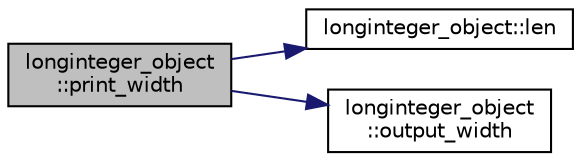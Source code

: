 digraph "longinteger_object::print_width"
{
  edge [fontname="Helvetica",fontsize="10",labelfontname="Helvetica",labelfontsize="10"];
  node [fontname="Helvetica",fontsize="10",shape=record];
  rankdir="LR";
  Node3188 [label="longinteger_object\l::print_width",height=0.2,width=0.4,color="black", fillcolor="grey75", style="filled", fontcolor="black"];
  Node3188 -> Node3189 [color="midnightblue",fontsize="10",style="solid",fontname="Helvetica"];
  Node3189 [label="longinteger_object::len",height=0.2,width=0.4,color="black", fillcolor="white", style="filled",URL="$dd/d7e/classlonginteger__object.html#a0bfeae35be8a6fd44ed7f76413596ab1"];
  Node3188 -> Node3190 [color="midnightblue",fontsize="10",style="solid",fontname="Helvetica"];
  Node3190 [label="longinteger_object\l::output_width",height=0.2,width=0.4,color="black", fillcolor="white", style="filled",URL="$dd/d7e/classlonginteger__object.html#a5d4daf2db78de4c3e12aacfd4ac558af"];
}
